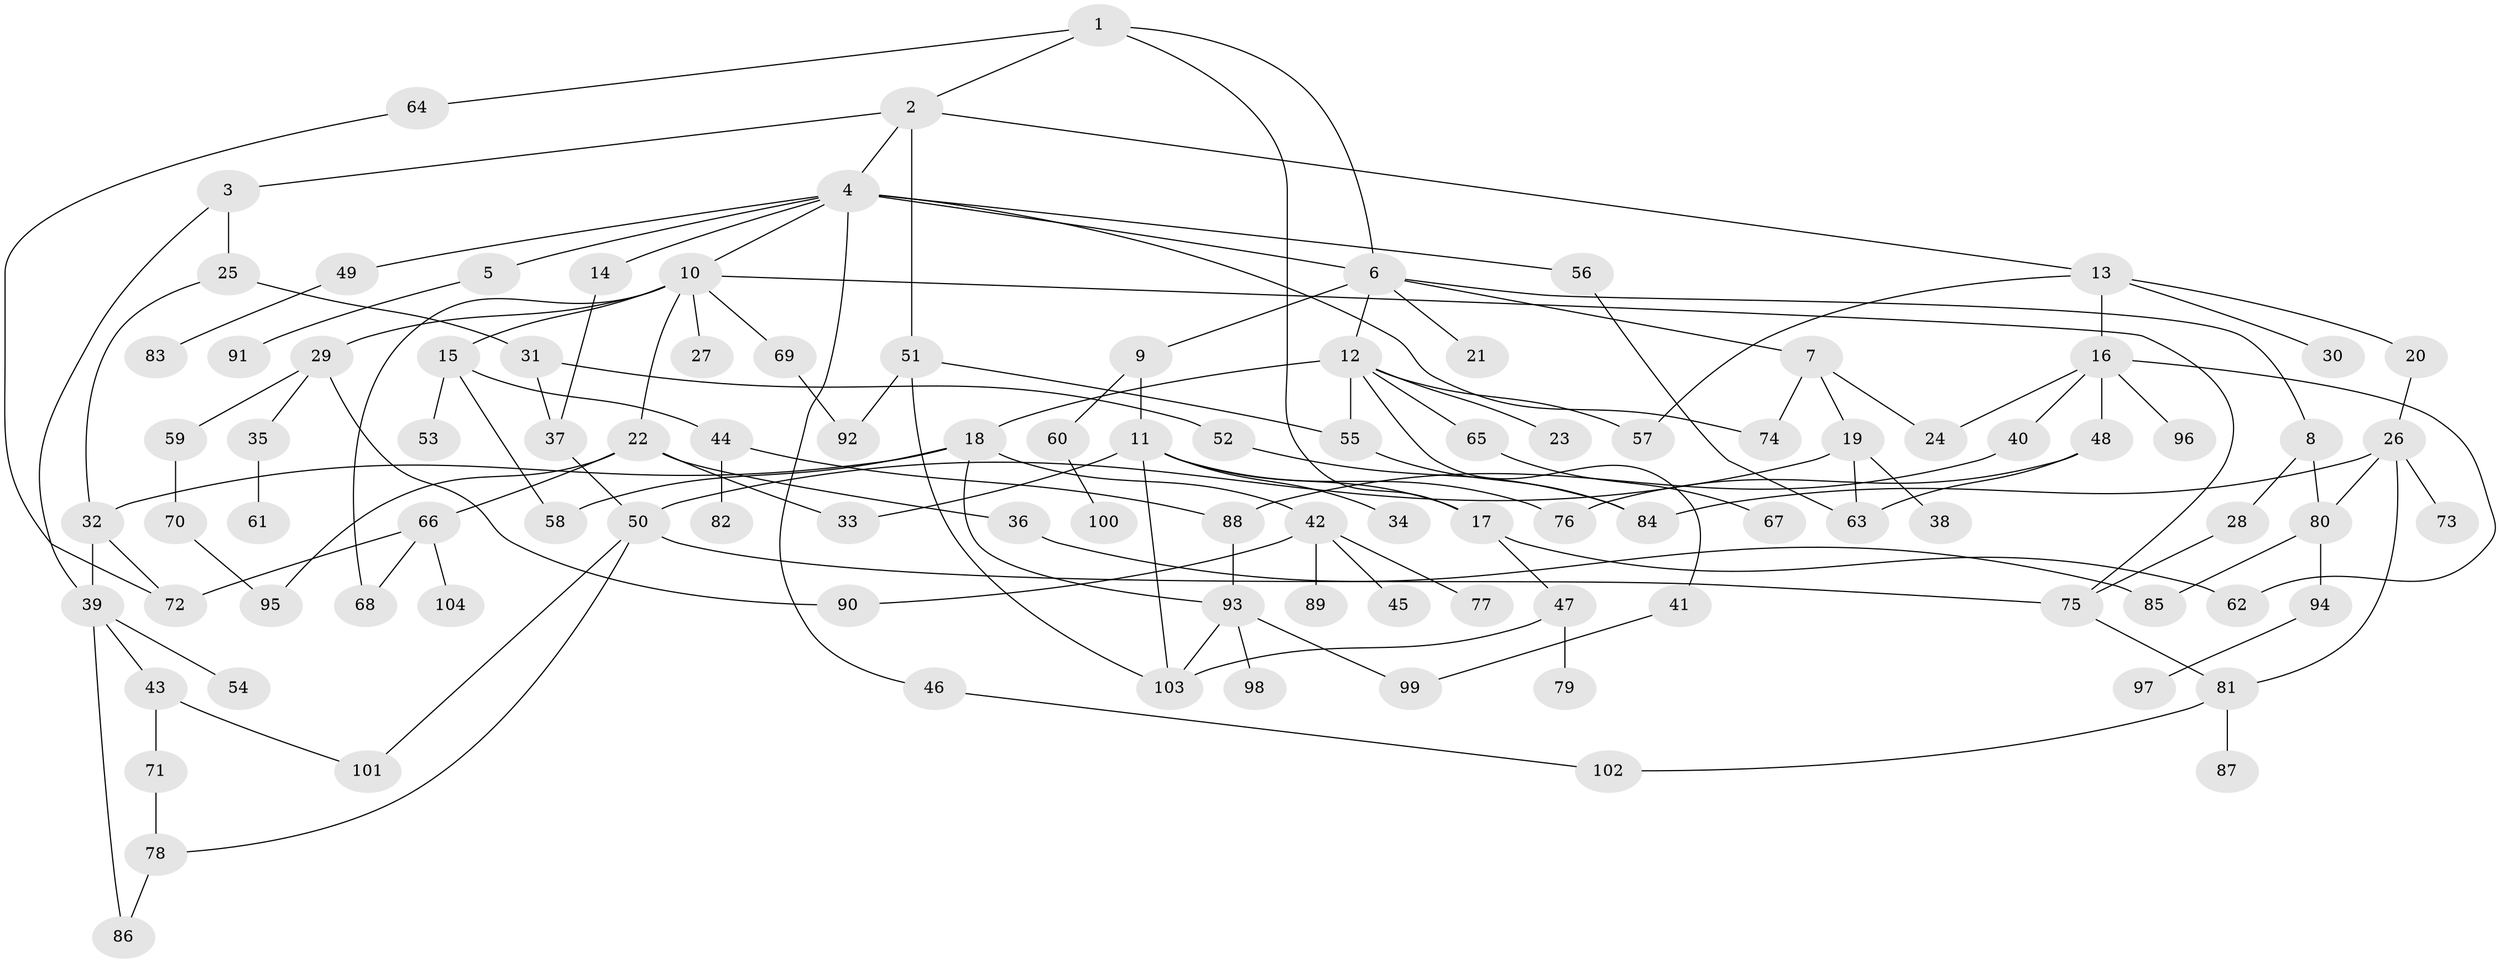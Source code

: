 // coarse degree distribution, {7: 0.022727272727272728, 5: 0.11363636363636363, 12: 0.022727272727272728, 1: 0.1590909090909091, 6: 0.13636363636363635, 4: 0.1590909090909091, 2: 0.18181818181818182, 3: 0.20454545454545456}
// Generated by graph-tools (version 1.1) at 2025/49/03/04/25 22:49:14]
// undirected, 104 vertices, 142 edges
graph export_dot {
  node [color=gray90,style=filled];
  1;
  2;
  3;
  4;
  5;
  6;
  7;
  8;
  9;
  10;
  11;
  12;
  13;
  14;
  15;
  16;
  17;
  18;
  19;
  20;
  21;
  22;
  23;
  24;
  25;
  26;
  27;
  28;
  29;
  30;
  31;
  32;
  33;
  34;
  35;
  36;
  37;
  38;
  39;
  40;
  41;
  42;
  43;
  44;
  45;
  46;
  47;
  48;
  49;
  50;
  51;
  52;
  53;
  54;
  55;
  56;
  57;
  58;
  59;
  60;
  61;
  62;
  63;
  64;
  65;
  66;
  67;
  68;
  69;
  70;
  71;
  72;
  73;
  74;
  75;
  76;
  77;
  78;
  79;
  80;
  81;
  82;
  83;
  84;
  85;
  86;
  87;
  88;
  89;
  90;
  91;
  92;
  93;
  94;
  95;
  96;
  97;
  98;
  99;
  100;
  101;
  102;
  103;
  104;
  1 -- 2;
  1 -- 6;
  1 -- 17;
  1 -- 64;
  2 -- 3;
  2 -- 4;
  2 -- 13;
  2 -- 51;
  3 -- 25;
  3 -- 39;
  4 -- 5;
  4 -- 10;
  4 -- 14;
  4 -- 46;
  4 -- 49;
  4 -- 56;
  4 -- 6;
  4 -- 74;
  5 -- 91;
  6 -- 7;
  6 -- 8;
  6 -- 9;
  6 -- 12;
  6 -- 21;
  7 -- 19;
  7 -- 74;
  7 -- 24;
  8 -- 28;
  8 -- 80;
  9 -- 11;
  9 -- 60;
  10 -- 15;
  10 -- 22;
  10 -- 27;
  10 -- 29;
  10 -- 68;
  10 -- 69;
  10 -- 75;
  11 -- 33;
  11 -- 34;
  11 -- 76;
  11 -- 17;
  11 -- 103;
  12 -- 18;
  12 -- 23;
  12 -- 41;
  12 -- 65;
  12 -- 57;
  12 -- 55;
  13 -- 16;
  13 -- 20;
  13 -- 30;
  13 -- 57;
  14 -- 37;
  15 -- 44;
  15 -- 53;
  15 -- 58;
  16 -- 24;
  16 -- 40;
  16 -- 48;
  16 -- 62;
  16 -- 96;
  17 -- 47;
  17 -- 62;
  18 -- 32;
  18 -- 42;
  18 -- 58;
  18 -- 93;
  19 -- 38;
  19 -- 50;
  19 -- 63;
  20 -- 26;
  22 -- 36;
  22 -- 66;
  22 -- 95;
  22 -- 33;
  25 -- 31;
  25 -- 32;
  26 -- 73;
  26 -- 81;
  26 -- 84;
  26 -- 80;
  28 -- 75;
  29 -- 35;
  29 -- 59;
  29 -- 90;
  31 -- 37;
  31 -- 52;
  32 -- 72;
  32 -- 39;
  35 -- 61;
  36 -- 85;
  37 -- 50;
  39 -- 43;
  39 -- 54;
  39 -- 86;
  40 -- 88;
  41 -- 99;
  42 -- 45;
  42 -- 77;
  42 -- 89;
  42 -- 90;
  43 -- 71;
  43 -- 101;
  44 -- 82;
  44 -- 88;
  46 -- 102;
  47 -- 79;
  47 -- 103;
  48 -- 76;
  48 -- 63;
  49 -- 83;
  50 -- 75;
  50 -- 101;
  50 -- 78;
  51 -- 55;
  51 -- 92;
  51 -- 103;
  52 -- 84;
  55 -- 84;
  56 -- 63;
  59 -- 70;
  60 -- 100;
  64 -- 72;
  65 -- 67;
  66 -- 104;
  66 -- 72;
  66 -- 68;
  69 -- 92;
  70 -- 95;
  71 -- 78;
  75 -- 81;
  78 -- 86;
  80 -- 94;
  80 -- 85;
  81 -- 87;
  81 -- 102;
  88 -- 93;
  93 -- 98;
  93 -- 99;
  93 -- 103;
  94 -- 97;
}
